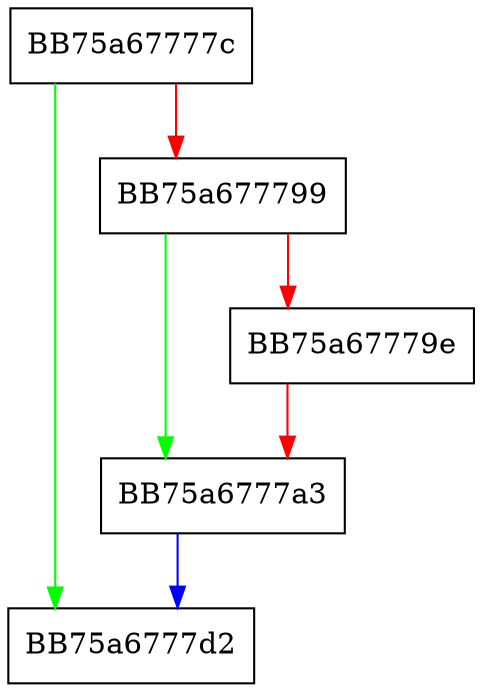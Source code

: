 digraph testBits {
  node [shape="box"];
  graph [splines=ortho];
  BB75a67777c -> BB75a6777d2 [color="green"];
  BB75a67777c -> BB75a677799 [color="red"];
  BB75a677799 -> BB75a6777a3 [color="green"];
  BB75a677799 -> BB75a67779e [color="red"];
  BB75a67779e -> BB75a6777a3 [color="red"];
  BB75a6777a3 -> BB75a6777d2 [color="blue"];
}